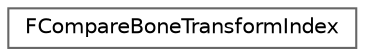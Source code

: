 digraph "Graphical Class Hierarchy"
{
 // INTERACTIVE_SVG=YES
 // LATEX_PDF_SIZE
  bgcolor="transparent";
  edge [fontname=Helvetica,fontsize=10,labelfontname=Helvetica,labelfontsize=10];
  node [fontname=Helvetica,fontsize=10,shape=box,height=0.2,width=0.4];
  rankdir="LR";
  Node0 [id="Node000000",label="FCompareBoneTransformIndex",height=0.2,width=0.4,color="grey40", fillcolor="white", style="filled",URL="$d7/db5/structFCompareBoneTransformIndex.html",tooltip=" "];
}
